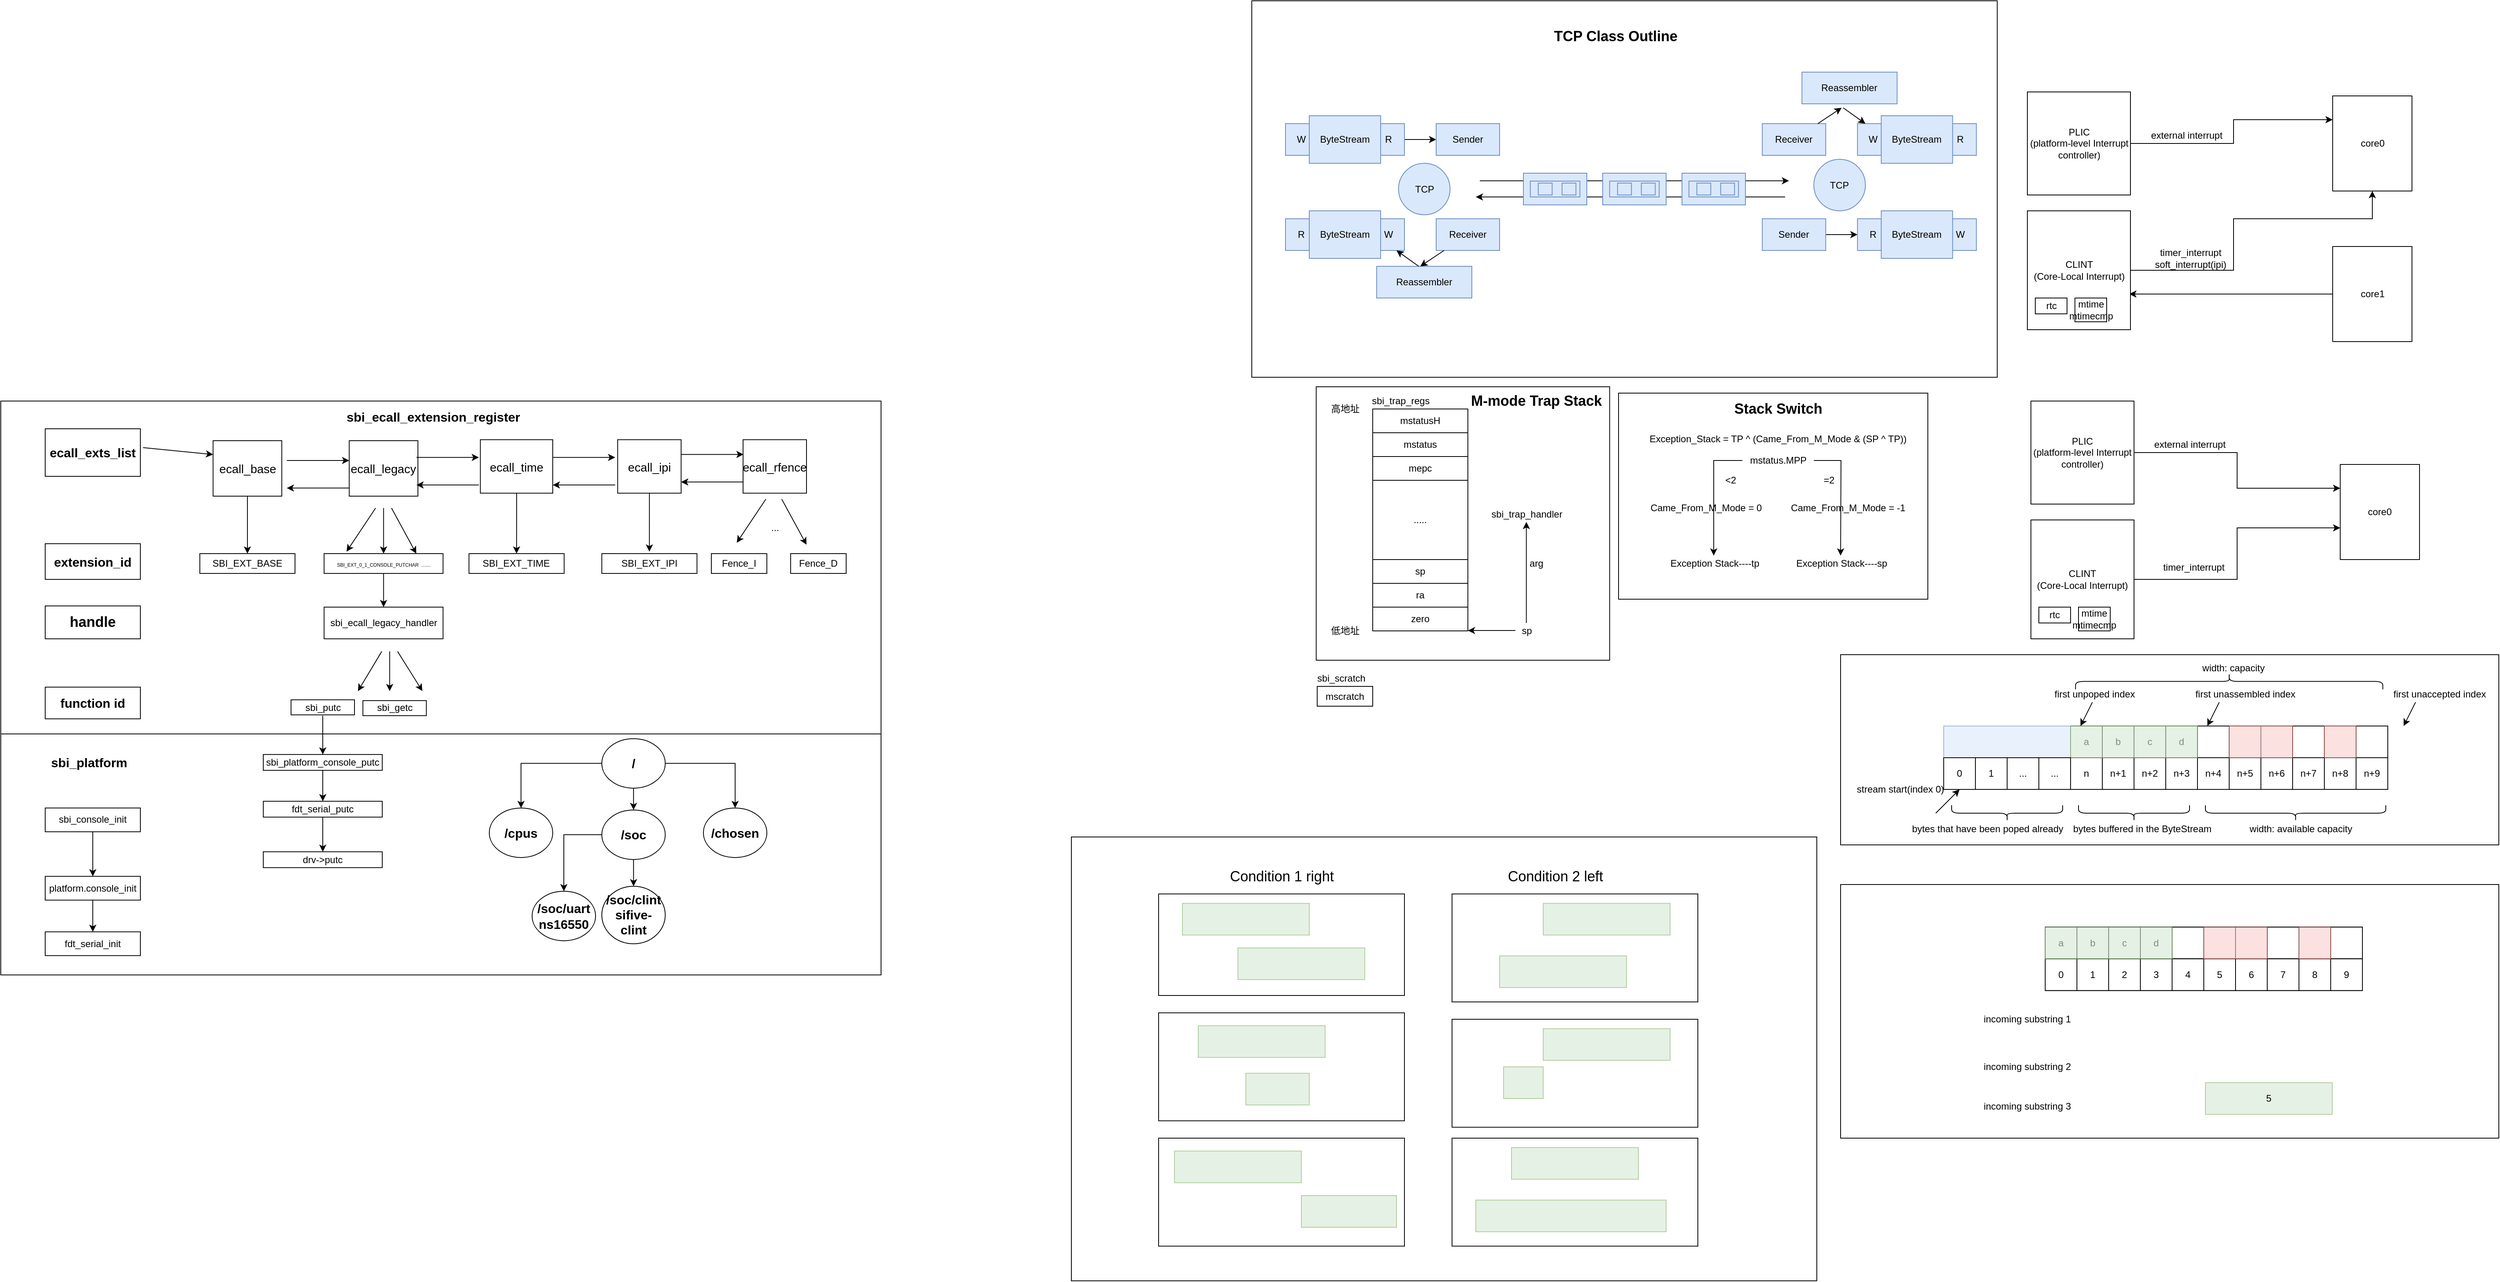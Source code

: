 <mxfile version="13.0.3" type="device"><diagram id="aZAEUIOySz5n1Q4_hi2n" name="Page-1"><mxGraphModel dx="3972" dy="1916" grid="1" gridSize="10" guides="1" tooltips="1" connect="1" arrows="1" fold="1" page="1" pageScale="1" pageWidth="850" pageHeight="1100" math="0" shadow="0"><root><mxCell id="0"/><mxCell id="1" parent="0"/><mxCell id="degHYZaUZPrLLaQ7YTsM-110" value="" style="whiteSpace=wrap;html=1;" vertex="1" parent="1"><mxGeometry x="-2370" y="400" width="1110" height="314.07" as="geometry"/></mxCell><mxCell id="degHYZaUZPrLLaQ7YTsM-109" value="" style="whiteSpace=wrap;html=1;" vertex="1" parent="1"><mxGeometry x="-2370" y="-10" width="1110" height="420" as="geometry"/></mxCell><mxCell id="degHYZaUZPrLLaQ7YTsM-106" value="&lt;b style=&quot;font-size: 18px&quot;&gt;handle&lt;/b&gt;" style="rounded=0;whiteSpace=wrap;html=1;" vertex="1" parent="1"><mxGeometry x="-2314" y="248.5" width="120" height="41.5" as="geometry"/></mxCell><mxCell id="degHYZaUZPrLLaQ7YTsM-77" value="" style="rounded=0;whiteSpace=wrap;html=1;" vertex="1" parent="1"><mxGeometry x="-2004" y="366.94" width="80" height="19" as="geometry"/></mxCell><mxCell id="degHYZaUZPrLLaQ7YTsM-54" value="SBI_EXT_BASE" style="rounded=0;whiteSpace=wrap;html=1;" vertex="1" parent="1"><mxGeometry x="-2119" y="182.5" width="120" height="25" as="geometry"/></mxCell><mxCell id="degHYZaUZPrLLaQ7YTsM-35" value="" style="whiteSpace=wrap;html=1;" vertex="1" parent="1"><mxGeometry x="-711.25" y="-28" width="370" height="345" as="geometry"/></mxCell><mxCell id="degHYZaUZPrLLaQ7YTsM-18" value="" style="whiteSpace=wrap;html=1;" vertex="1" parent="1"><mxGeometry x="-330" y="-20" width="390" height="260" as="geometry"/></mxCell><mxCell id="y_Tmw9LWgd_3kWxieMWa-54" value="" style="whiteSpace=wrap;html=1;" parent="1" vertex="1"><mxGeometry x="-792.5" y="-515" width="940" height="475" as="geometry"/></mxCell><mxCell id="jSSx2Dsncqm9vPXBItsv-100" value="" style="whiteSpace=wrap;html=1;" parent="1" vertex="1"><mxGeometry x="-1020" y="540" width="940" height="560" as="geometry"/></mxCell><mxCell id="jSSx2Dsncqm9vPXBItsv-110" value="" style="rounded=0;whiteSpace=wrap;html=1;" parent="1" vertex="1"><mxGeometry x="-540" y="611.88" width="310" height="136.25" as="geometry"/></mxCell><mxCell id="jSSx2Dsncqm9vPXBItsv-109" value="" style="rounded=0;whiteSpace=wrap;html=1;" parent="1" vertex="1"><mxGeometry x="-910" y="920" width="310" height="136.25" as="geometry"/></mxCell><mxCell id="jSSx2Dsncqm9vPXBItsv-108" value="" style="rounded=0;whiteSpace=wrap;html=1;" parent="1" vertex="1"><mxGeometry x="-910" y="761.88" width="310" height="136.25" as="geometry"/></mxCell><mxCell id="jSSx2Dsncqm9vPXBItsv-107" value="" style="rounded=0;whiteSpace=wrap;html=1;" parent="1" vertex="1"><mxGeometry x="-910" y="611.88" width="310" height="128.12" as="geometry"/></mxCell><mxCell id="jSSx2Dsncqm9vPXBItsv-64" value="" style="whiteSpace=wrap;html=1;" parent="1" vertex="1"><mxGeometry x="-50" y="310" width="830" height="240" as="geometry"/></mxCell><mxCell id="jSSx2Dsncqm9vPXBItsv-6" style="edgeStyle=orthogonalEdgeStyle;rounded=0;orthogonalLoop=1;jettySize=auto;html=1;" parent="1" source="jSSx2Dsncqm9vPXBItsv-1" target="jSSx2Dsncqm9vPXBItsv-7" edge="1"><mxGeometry relative="1" as="geometry"><mxPoint x="430" y="215" as="targetPoint"/><Array as="points"><mxPoint x="450" y="215"/><mxPoint x="450" y="150"/></Array></mxGeometry></mxCell><mxCell id="jSSx2Dsncqm9vPXBItsv-1" value="CLINT&lt;br&gt;(Core-Local Interrupt)" style="whiteSpace=wrap;html=1;" parent="1" vertex="1"><mxGeometry x="190" y="140" width="130" height="150" as="geometry"/></mxCell><mxCell id="jSSx2Dsncqm9vPXBItsv-4" value="mtime&lt;br&gt;mtimecmp" style="rounded=0;whiteSpace=wrap;html=1;" parent="1" vertex="1"><mxGeometry x="250" y="250" width="40" height="30" as="geometry"/></mxCell><mxCell id="jSSx2Dsncqm9vPXBItsv-5" value="rtc" style="rounded=0;whiteSpace=wrap;html=1;" parent="1" vertex="1"><mxGeometry x="200" y="250" width="40" height="20" as="geometry"/></mxCell><mxCell id="jSSx2Dsncqm9vPXBItsv-7" value="core0" style="whiteSpace=wrap;html=1;" parent="1" vertex="1"><mxGeometry x="580" y="70" width="100" height="120" as="geometry"/></mxCell><mxCell id="jSSx2Dsncqm9vPXBItsv-8" value="timer_interrupt" style="text;html=1;align=center;verticalAlign=middle;resizable=0;points=[];autosize=1;" parent="1" vertex="1"><mxGeometry x="350" y="190" width="90" height="20" as="geometry"/></mxCell><mxCell id="jSSx2Dsncqm9vPXBItsv-10" style="edgeStyle=orthogonalEdgeStyle;rounded=0;orthogonalLoop=1;jettySize=auto;html=1;entryX=0;entryY=0.25;entryDx=0;entryDy=0;" parent="1" source="jSSx2Dsncqm9vPXBItsv-9" target="jSSx2Dsncqm9vPXBItsv-7" edge="1"><mxGeometry relative="1" as="geometry"><Array as="points"><mxPoint x="450" y="55"/><mxPoint x="450" y="100"/></Array></mxGeometry></mxCell><mxCell id="jSSx2Dsncqm9vPXBItsv-9" value="PLIC&lt;br&gt;(platform-level Interrupt controller)" style="whiteSpace=wrap;html=1;aspect=fixed;" parent="1" vertex="1"><mxGeometry x="190" y="-10" width="130" height="130" as="geometry"/></mxCell><mxCell id="jSSx2Dsncqm9vPXBItsv-11" value="external interrupt" style="text;html=1;align=center;verticalAlign=middle;resizable=0;points=[];autosize=1;" parent="1" vertex="1"><mxGeometry x="335" y="35" width="110" height="20" as="geometry"/></mxCell><mxCell id="jSSx2Dsncqm9vPXBItsv-12" value="" style="rounded=0;whiteSpace=wrap;html=1;" parent="1" vertex="1"><mxGeometry x="240" y="400" width="400" height="40" as="geometry"/></mxCell><mxCell id="jSSx2Dsncqm9vPXBItsv-13" value="a" style="rounded=0;whiteSpace=wrap;html=1;" parent="1" vertex="1"><mxGeometry x="240" y="400" width="40" height="40" as="geometry"/></mxCell><mxCell id="jSSx2Dsncqm9vPXBItsv-14" value="b" style="rounded=0;whiteSpace=wrap;html=1;" parent="1" vertex="1"><mxGeometry x="280" y="400" width="40" height="40" as="geometry"/></mxCell><mxCell id="jSSx2Dsncqm9vPXBItsv-15" value="c" style="rounded=0;whiteSpace=wrap;html=1;" parent="1" vertex="1"><mxGeometry x="320" y="400" width="40" height="40" as="geometry"/></mxCell><mxCell id="jSSx2Dsncqm9vPXBItsv-16" value="d" style="rounded=0;whiteSpace=wrap;html=1;" parent="1" vertex="1"><mxGeometry x="360" y="400" width="40" height="40" as="geometry"/></mxCell><mxCell id="jSSx2Dsncqm9vPXBItsv-17" value="" style="rounded=0;whiteSpace=wrap;html=1;" parent="1" vertex="1"><mxGeometry x="400" y="400" width="40" height="40" as="geometry"/></mxCell><mxCell id="jSSx2Dsncqm9vPXBItsv-18" value="" style="rounded=0;whiteSpace=wrap;html=1;" parent="1" vertex="1"><mxGeometry x="440" y="400" width="40" height="40" as="geometry"/></mxCell><mxCell id="jSSx2Dsncqm9vPXBItsv-19" value="" style="rounded=0;whiteSpace=wrap;html=1;" parent="1" vertex="1"><mxGeometry x="480" y="400" width="40" height="40" as="geometry"/></mxCell><mxCell id="jSSx2Dsncqm9vPXBItsv-20" value="" style="rounded=0;whiteSpace=wrap;html=1;" parent="1" vertex="1"><mxGeometry x="520" y="400" width="40" height="40" as="geometry"/></mxCell><mxCell id="jSSx2Dsncqm9vPXBItsv-21" value="" style="rounded=0;whiteSpace=wrap;html=1;" parent="1" vertex="1"><mxGeometry x="560" y="400" width="40" height="40" as="geometry"/></mxCell><mxCell id="jSSx2Dsncqm9vPXBItsv-22" value="" style="rounded=0;whiteSpace=wrap;html=1;" parent="1" vertex="1"><mxGeometry x="600" y="400" width="40" height="40" as="geometry"/></mxCell><mxCell id="jSSx2Dsncqm9vPXBItsv-24" value="" style="rounded=0;whiteSpace=wrap;html=1;" parent="1" vertex="1"><mxGeometry x="240" y="440" width="400" height="40" as="geometry"/></mxCell><mxCell id="jSSx2Dsncqm9vPXBItsv-25" value="n" style="rounded=0;whiteSpace=wrap;html=1;" parent="1" vertex="1"><mxGeometry x="240" y="440" width="40" height="40" as="geometry"/></mxCell><mxCell id="jSSx2Dsncqm9vPXBItsv-26" value="n+1" style="rounded=0;whiteSpace=wrap;html=1;" parent="1" vertex="1"><mxGeometry x="280" y="440" width="40" height="40" as="geometry"/></mxCell><mxCell id="jSSx2Dsncqm9vPXBItsv-27" value="n+2" style="rounded=0;whiteSpace=wrap;html=1;" parent="1" vertex="1"><mxGeometry x="320" y="440" width="40" height="40" as="geometry"/></mxCell><mxCell id="jSSx2Dsncqm9vPXBItsv-28" value="n+3" style="rounded=0;whiteSpace=wrap;html=1;" parent="1" vertex="1"><mxGeometry x="360" y="440" width="40" height="40" as="geometry"/></mxCell><mxCell id="jSSx2Dsncqm9vPXBItsv-29" value="n+4" style="rounded=0;whiteSpace=wrap;html=1;" parent="1" vertex="1"><mxGeometry x="400" y="440" width="40" height="40" as="geometry"/></mxCell><mxCell id="jSSx2Dsncqm9vPXBItsv-30" value="n+5" style="rounded=0;whiteSpace=wrap;html=1;" parent="1" vertex="1"><mxGeometry x="440" y="440" width="40" height="40" as="geometry"/></mxCell><mxCell id="jSSx2Dsncqm9vPXBItsv-31" value="n+6" style="rounded=0;whiteSpace=wrap;html=1;" parent="1" vertex="1"><mxGeometry x="480" y="440" width="40" height="40" as="geometry"/></mxCell><mxCell id="jSSx2Dsncqm9vPXBItsv-32" value="n+7" style="rounded=0;whiteSpace=wrap;html=1;" parent="1" vertex="1"><mxGeometry x="520" y="440" width="40" height="40" as="geometry"/></mxCell><mxCell id="jSSx2Dsncqm9vPXBItsv-33" value="n+8" style="rounded=0;whiteSpace=wrap;html=1;" parent="1" vertex="1"><mxGeometry x="560" y="440" width="40" height="40" as="geometry"/></mxCell><mxCell id="jSSx2Dsncqm9vPXBItsv-34" value="n+9" style="rounded=0;whiteSpace=wrap;html=1;" parent="1" vertex="1"><mxGeometry x="600" y="440" width="40" height="40" as="geometry"/></mxCell><mxCell id="jSSx2Dsncqm9vPXBItsv-37" value="" style="shape=curlyBracket;whiteSpace=wrap;html=1;rounded=1;rotation=-90;" parent="1" vertex="1"><mxGeometry x="150" y="440" width="20" height="140" as="geometry"/></mxCell><mxCell id="jSSx2Dsncqm9vPXBItsv-40" value="" style="rounded=0;whiteSpace=wrap;html=1;fillColor=#dae8fc;strokeColor=#6c8ebf;opacity=60;" parent="1" vertex="1"><mxGeometry x="80" y="400" width="160" height="40" as="geometry"/></mxCell><mxCell id="jSSx2Dsncqm9vPXBItsv-41" value="" style="rounded=0;whiteSpace=wrap;html=1;fillColor=#d5e8d4;strokeColor=#82b366;opacity=60;" parent="1" vertex="1"><mxGeometry x="240" y="400" width="160" height="40" as="geometry"/></mxCell><mxCell id="jSSx2Dsncqm9vPXBItsv-43" value="0" style="rounded=0;whiteSpace=wrap;html=1;" parent="1" vertex="1"><mxGeometry x="80" y="440" width="40" height="40" as="geometry"/></mxCell><mxCell id="jSSx2Dsncqm9vPXBItsv-44" value="1" style="rounded=0;whiteSpace=wrap;html=1;" parent="1" vertex="1"><mxGeometry x="120" y="440" width="40" height="40" as="geometry"/></mxCell><mxCell id="jSSx2Dsncqm9vPXBItsv-45" value="..." style="rounded=0;whiteSpace=wrap;html=1;" parent="1" vertex="1"><mxGeometry x="160" y="440" width="40" height="40" as="geometry"/></mxCell><mxCell id="jSSx2Dsncqm9vPXBItsv-46" value="..." style="rounded=0;whiteSpace=wrap;html=1;" parent="1" vertex="1"><mxGeometry x="200" y="440" width="40" height="40" as="geometry"/></mxCell><mxCell id="jSSx2Dsncqm9vPXBItsv-47" value="" style="endArrow=classic;html=1;" parent="1" edge="1"><mxGeometry width="50" height="50" relative="1" as="geometry"><mxPoint x="70" y="510" as="sourcePoint"/><mxPoint x="100" y="480" as="targetPoint"/></mxGeometry></mxCell><mxCell id="jSSx2Dsncqm9vPXBItsv-48" value="stream start(index 0)" style="text;html=1;align=center;verticalAlign=middle;resizable=0;points=[];autosize=1;" parent="1" vertex="1"><mxGeometry x="-40" y="470" width="130" height="20" as="geometry"/></mxCell><mxCell id="jSSx2Dsncqm9vPXBItsv-49" value="bytes that have been poped already" style="text;html=1;align=center;verticalAlign=middle;resizable=0;points=[];autosize=1;" parent="1" vertex="1"><mxGeometry x="30" y="520" width="210" height="20" as="geometry"/></mxCell><mxCell id="jSSx2Dsncqm9vPXBItsv-50" value="" style="endArrow=classic;html=1;" parent="1" edge="1"><mxGeometry width="50" height="50" relative="1" as="geometry"><mxPoint x="267.5" y="370" as="sourcePoint"/><mxPoint x="252.5" y="400" as="targetPoint"/></mxGeometry></mxCell><mxCell id="jSSx2Dsncqm9vPXBItsv-51" value="first unpoped index" style="text;html=1;align=center;verticalAlign=middle;resizable=0;points=[];autosize=1;" parent="1" vertex="1"><mxGeometry x="210" y="350" width="120" height="20" as="geometry"/></mxCell><mxCell id="jSSx2Dsncqm9vPXBItsv-52" value="" style="shape=curlyBracket;whiteSpace=wrap;html=1;rounded=1;rotation=-90;" parent="1" vertex="1"><mxGeometry x="310" y="440" width="20" height="140" as="geometry"/></mxCell><mxCell id="jSSx2Dsncqm9vPXBItsv-53" value="bytes buffered in the ByteStream" style="text;html=1;align=center;verticalAlign=middle;resizable=0;points=[];autosize=1;" parent="1" vertex="1"><mxGeometry x="235" y="520" width="190" height="20" as="geometry"/></mxCell><mxCell id="jSSx2Dsncqm9vPXBItsv-54" value="" style="rounded=0;whiteSpace=wrap;html=1;fillColor=#f8cecc;strokeColor=#b85450;opacity=60;" parent="1" vertex="1"><mxGeometry x="440" y="400" width="80" height="40" as="geometry"/></mxCell><mxCell id="jSSx2Dsncqm9vPXBItsv-55" value="" style="rounded=0;whiteSpace=wrap;html=1;fillColor=#f8cecc;strokeColor=#b85450;opacity=60;" parent="1" vertex="1"><mxGeometry x="560" y="400" width="40" height="40" as="geometry"/></mxCell><mxCell id="jSSx2Dsncqm9vPXBItsv-56" value="first unassembled index" style="text;html=1;align=center;verticalAlign=middle;resizable=0;points=[];autosize=1;" parent="1" vertex="1"><mxGeometry x="390" y="350" width="140" height="20" as="geometry"/></mxCell><mxCell id="jSSx2Dsncqm9vPXBItsv-57" value="" style="endArrow=classic;html=1;" parent="1" edge="1"><mxGeometry width="50" height="50" relative="1" as="geometry"><mxPoint x="427.5" y="370" as="sourcePoint"/><mxPoint x="412.5" y="400" as="targetPoint"/></mxGeometry></mxCell><mxCell id="jSSx2Dsncqm9vPXBItsv-58" value="" style="shape=curlyBracket;whiteSpace=wrap;html=1;rounded=1;rotation=-90;" parent="1" vertex="1"><mxGeometry x="513.75" y="396.25" width="20" height="227.5" as="geometry"/></mxCell><mxCell id="jSSx2Dsncqm9vPXBItsv-59" value="width: available capacity" style="text;html=1;align=center;verticalAlign=middle;resizable=0;points=[];autosize=1;" parent="1" vertex="1"><mxGeometry x="460" y="520" width="140" height="20" as="geometry"/></mxCell><mxCell id="jSSx2Dsncqm9vPXBItsv-60" value="" style="shape=curlyBracket;whiteSpace=wrap;html=1;rounded=1;rotation=90;" parent="1" vertex="1"><mxGeometry x="430" y="150" width="20" height="387.5" as="geometry"/></mxCell><mxCell id="jSSx2Dsncqm9vPXBItsv-61" value="width: capacity" style="text;html=1;align=center;verticalAlign=middle;resizable=0;points=[];autosize=1;" parent="1" vertex="1"><mxGeometry x="400" y="317" width="90" height="20" as="geometry"/></mxCell><mxCell id="jSSx2Dsncqm9vPXBItsv-62" value="first unaccepted index" style="text;html=1;align=center;verticalAlign=middle;resizable=0;points=[];autosize=1;" parent="1" vertex="1"><mxGeometry x="640" y="350" width="130" height="20" as="geometry"/></mxCell><mxCell id="jSSx2Dsncqm9vPXBItsv-63" value="" style="endArrow=classic;html=1;" parent="1" edge="1"><mxGeometry width="50" height="50" relative="1" as="geometry"><mxPoint x="675.0" y="370" as="sourcePoint"/><mxPoint x="660" y="400" as="targetPoint"/></mxGeometry></mxCell><mxCell id="jSSx2Dsncqm9vPXBItsv-65" value="" style="whiteSpace=wrap;html=1;" parent="1" vertex="1"><mxGeometry x="-50" y="600" width="830" height="320" as="geometry"/></mxCell><mxCell id="jSSx2Dsncqm9vPXBItsv-66" value="" style="rounded=0;whiteSpace=wrap;html=1;" parent="1" vertex="1"><mxGeometry x="208" y="653.75" width="400" height="40" as="geometry"/></mxCell><mxCell id="jSSx2Dsncqm9vPXBItsv-67" value="a" style="rounded=0;whiteSpace=wrap;html=1;" parent="1" vertex="1"><mxGeometry x="208" y="653.75" width="40" height="40" as="geometry"/></mxCell><mxCell id="jSSx2Dsncqm9vPXBItsv-68" value="b" style="rounded=0;whiteSpace=wrap;html=1;" parent="1" vertex="1"><mxGeometry x="248" y="653.75" width="40" height="40" as="geometry"/></mxCell><mxCell id="jSSx2Dsncqm9vPXBItsv-69" value="c" style="rounded=0;whiteSpace=wrap;html=1;" parent="1" vertex="1"><mxGeometry x="288" y="653.75" width="40" height="40" as="geometry"/></mxCell><mxCell id="jSSx2Dsncqm9vPXBItsv-70" value="d" style="rounded=0;whiteSpace=wrap;html=1;" parent="1" vertex="1"><mxGeometry x="328" y="653.75" width="40" height="40" as="geometry"/></mxCell><mxCell id="jSSx2Dsncqm9vPXBItsv-71" value="" style="rounded=0;whiteSpace=wrap;html=1;" parent="1" vertex="1"><mxGeometry x="368" y="653.75" width="40" height="40" as="geometry"/></mxCell><mxCell id="jSSx2Dsncqm9vPXBItsv-72" value="" style="rounded=0;whiteSpace=wrap;html=1;" parent="1" vertex="1"><mxGeometry x="408" y="653.75" width="40" height="40" as="geometry"/></mxCell><mxCell id="jSSx2Dsncqm9vPXBItsv-73" value="" style="rounded=0;whiteSpace=wrap;html=1;" parent="1" vertex="1"><mxGeometry x="448" y="653.75" width="40" height="40" as="geometry"/></mxCell><mxCell id="jSSx2Dsncqm9vPXBItsv-74" value="" style="rounded=0;whiteSpace=wrap;html=1;" parent="1" vertex="1"><mxGeometry x="488" y="653.75" width="40" height="40" as="geometry"/></mxCell><mxCell id="jSSx2Dsncqm9vPXBItsv-75" value="" style="rounded=0;whiteSpace=wrap;html=1;" parent="1" vertex="1"><mxGeometry x="528" y="653.75" width="40" height="40" as="geometry"/></mxCell><mxCell id="jSSx2Dsncqm9vPXBItsv-76" value="" style="rounded=0;whiteSpace=wrap;html=1;" parent="1" vertex="1"><mxGeometry x="568" y="653.75" width="40" height="40" as="geometry"/></mxCell><mxCell id="jSSx2Dsncqm9vPXBItsv-77" value="" style="rounded=0;whiteSpace=wrap;html=1;" parent="1" vertex="1"><mxGeometry x="208" y="693.75" width="400" height="40" as="geometry"/></mxCell><mxCell id="jSSx2Dsncqm9vPXBItsv-78" value="0" style="rounded=0;whiteSpace=wrap;html=1;" parent="1" vertex="1"><mxGeometry x="208" y="693.75" width="40" height="40" as="geometry"/></mxCell><mxCell id="jSSx2Dsncqm9vPXBItsv-79" value="1" style="rounded=0;whiteSpace=wrap;html=1;" parent="1" vertex="1"><mxGeometry x="248" y="693.75" width="40" height="40" as="geometry"/></mxCell><mxCell id="jSSx2Dsncqm9vPXBItsv-80" value="2" style="rounded=0;whiteSpace=wrap;html=1;" parent="1" vertex="1"><mxGeometry x="288" y="693.75" width="40" height="40" as="geometry"/></mxCell><mxCell id="jSSx2Dsncqm9vPXBItsv-81" value="3" style="rounded=0;whiteSpace=wrap;html=1;" parent="1" vertex="1"><mxGeometry x="328" y="693.75" width="40" height="40" as="geometry"/></mxCell><mxCell id="jSSx2Dsncqm9vPXBItsv-82" value="4" style="rounded=0;whiteSpace=wrap;html=1;" parent="1" vertex="1"><mxGeometry x="368" y="693.75" width="40" height="40" as="geometry"/></mxCell><mxCell id="jSSx2Dsncqm9vPXBItsv-83" value="5" style="rounded=0;whiteSpace=wrap;html=1;" parent="1" vertex="1"><mxGeometry x="408" y="693.75" width="40" height="40" as="geometry"/></mxCell><mxCell id="jSSx2Dsncqm9vPXBItsv-84" value="6" style="rounded=0;whiteSpace=wrap;html=1;" parent="1" vertex="1"><mxGeometry x="448" y="693.75" width="40" height="40" as="geometry"/></mxCell><mxCell id="jSSx2Dsncqm9vPXBItsv-85" value="7" style="rounded=0;whiteSpace=wrap;html=1;" parent="1" vertex="1"><mxGeometry x="488" y="693.75" width="40" height="40" as="geometry"/></mxCell><mxCell id="jSSx2Dsncqm9vPXBItsv-86" value="8" style="rounded=0;whiteSpace=wrap;html=1;" parent="1" vertex="1"><mxGeometry x="528" y="693.75" width="40" height="40" as="geometry"/></mxCell><mxCell id="jSSx2Dsncqm9vPXBItsv-87" value="9" style="rounded=0;whiteSpace=wrap;html=1;" parent="1" vertex="1"><mxGeometry x="568" y="693.75" width="40" height="40" as="geometry"/></mxCell><mxCell id="jSSx2Dsncqm9vPXBItsv-88" value="" style="rounded=0;whiteSpace=wrap;html=1;fillColor=#d5e8d4;strokeColor=#82b366;opacity=60;" parent="1" vertex="1"><mxGeometry x="208" y="653.75" width="160" height="40" as="geometry"/></mxCell><mxCell id="jSSx2Dsncqm9vPXBItsv-90" value="" style="rounded=0;whiteSpace=wrap;html=1;fillColor=#f8cecc;strokeColor=#b85450;opacity=60;" parent="1" vertex="1"><mxGeometry x="408" y="653.75" width="80" height="40" as="geometry"/></mxCell><mxCell id="jSSx2Dsncqm9vPXBItsv-91" value="" style="rounded=0;whiteSpace=wrap;html=1;fillColor=#f8cecc;strokeColor=#b85450;opacity=60;" parent="1" vertex="1"><mxGeometry x="528" y="653.75" width="40" height="40" as="geometry"/></mxCell><mxCell id="jSSx2Dsncqm9vPXBItsv-94" value="" style="rounded=0;whiteSpace=wrap;html=1;fillColor=#d5e8d4;strokeColor=#82b366;opacity=60;" parent="1" vertex="1"><mxGeometry x="-880" y="623.75" width="160" height="40" as="geometry"/></mxCell><mxCell id="jSSx2Dsncqm9vPXBItsv-95" value="" style="rounded=0;whiteSpace=wrap;html=1;fillColor=#d5e8d4;strokeColor=#82b366;opacity=60;" parent="1" vertex="1"><mxGeometry x="-810" y="680" width="160" height="40" as="geometry"/></mxCell><mxCell id="jSSx2Dsncqm9vPXBItsv-96" value="incoming substring 1" style="text;html=1;align=center;verticalAlign=middle;resizable=0;points=[];autosize=1;" parent="1" vertex="1"><mxGeometry x="120" y="760" width="130" height="20" as="geometry"/></mxCell><mxCell id="jSSx2Dsncqm9vPXBItsv-97" value="incoming substring 2" style="text;html=1;align=center;verticalAlign=middle;resizable=0;points=[];autosize=1;" parent="1" vertex="1"><mxGeometry x="120" y="820" width="130" height="20" as="geometry"/></mxCell><mxCell id="jSSx2Dsncqm9vPXBItsv-98" value="5" style="rounded=0;whiteSpace=wrap;html=1;fillColor=#d5e8d4;strokeColor=#82b366;opacity=60;" parent="1" vertex="1"><mxGeometry x="410" y="850" width="160" height="40" as="geometry"/></mxCell><mxCell id="jSSx2Dsncqm9vPXBItsv-99" value="incoming substring 3" style="text;html=1;align=center;verticalAlign=middle;resizable=0;points=[];autosize=1;" parent="1" vertex="1"><mxGeometry x="120" y="870" width="130" height="20" as="geometry"/></mxCell><mxCell id="jSSx2Dsncqm9vPXBItsv-101" value="" style="rounded=0;whiteSpace=wrap;html=1;fillColor=#d5e8d4;strokeColor=#82b366;opacity=60;" parent="1" vertex="1"><mxGeometry x="-425" y="623.75" width="160" height="40" as="geometry"/></mxCell><mxCell id="jSSx2Dsncqm9vPXBItsv-102" value="" style="rounded=0;whiteSpace=wrap;html=1;fillColor=#d5e8d4;strokeColor=#82b366;opacity=60;" parent="1" vertex="1"><mxGeometry x="-480" y="690" width="160" height="40" as="geometry"/></mxCell><mxCell id="jSSx2Dsncqm9vPXBItsv-103" value="" style="rounded=0;whiteSpace=wrap;html=1;fillColor=#d5e8d4;strokeColor=#82b366;opacity=60;" parent="1" vertex="1"><mxGeometry x="-860" y="778.13" width="160" height="40" as="geometry"/></mxCell><mxCell id="jSSx2Dsncqm9vPXBItsv-104" value="" style="rounded=0;whiteSpace=wrap;html=1;fillColor=#d5e8d4;strokeColor=#82b366;opacity=60;" parent="1" vertex="1"><mxGeometry x="-800" y="838.13" width="80" height="40" as="geometry"/></mxCell><mxCell id="jSSx2Dsncqm9vPXBItsv-105" value="" style="rounded=0;whiteSpace=wrap;html=1;fillColor=#d5e8d4;strokeColor=#82b366;opacity=60;" parent="1" vertex="1"><mxGeometry x="-890" y="936.25" width="160" height="40" as="geometry"/></mxCell><mxCell id="jSSx2Dsncqm9vPXBItsv-106" value="" style="rounded=0;whiteSpace=wrap;html=1;fillColor=#d5e8d4;strokeColor=#82b366;opacity=60;" parent="1" vertex="1"><mxGeometry x="-730" y="992.5" width="120" height="40" as="geometry"/></mxCell><mxCell id="jSSx2Dsncqm9vPXBItsv-111" value="" style="rounded=0;whiteSpace=wrap;html=1;" parent="1" vertex="1"><mxGeometry x="-540" y="770" width="310" height="136.25" as="geometry"/></mxCell><mxCell id="jSSx2Dsncqm9vPXBItsv-112" value="" style="rounded=0;whiteSpace=wrap;html=1;fillColor=#d5e8d4;strokeColor=#82b366;opacity=60;" parent="1" vertex="1"><mxGeometry x="-425" y="781.87" width="160" height="40" as="geometry"/></mxCell><mxCell id="jSSx2Dsncqm9vPXBItsv-113" value="" style="rounded=0;whiteSpace=wrap;html=1;fillColor=#d5e8d4;strokeColor=#82b366;opacity=60;" parent="1" vertex="1"><mxGeometry x="-475" y="830" width="50" height="40" as="geometry"/></mxCell><mxCell id="jSSx2Dsncqm9vPXBItsv-114" value="" style="rounded=0;whiteSpace=wrap;html=1;" parent="1" vertex="1"><mxGeometry x="-540" y="920" width="310" height="136.25" as="geometry"/></mxCell><mxCell id="jSSx2Dsncqm9vPXBItsv-115" value="" style="rounded=0;whiteSpace=wrap;html=1;fillColor=#d5e8d4;strokeColor=#82b366;opacity=60;" parent="1" vertex="1"><mxGeometry x="-465" y="931.87" width="160" height="40" as="geometry"/></mxCell><mxCell id="jSSx2Dsncqm9vPXBItsv-116" value="" style="rounded=0;whiteSpace=wrap;html=1;fillColor=#d5e8d4;strokeColor=#82b366;opacity=60;" parent="1" vertex="1"><mxGeometry x="-510" y="998.12" width="240" height="40" as="geometry"/></mxCell><mxCell id="jSSx2Dsncqm9vPXBItsv-117" value="&lt;font style=&quot;font-size: 18px&quot;&gt;Condition 1 right&lt;/font&gt;" style="text;html=1;align=center;verticalAlign=middle;resizable=0;points=[];autosize=1;" parent="1" vertex="1"><mxGeometry x="-830" y="580" width="150" height="20" as="geometry"/></mxCell><mxCell id="jSSx2Dsncqm9vPXBItsv-118" value="&lt;font style=&quot;font-size: 18px&quot;&gt;Condition 2 left&lt;/font&gt;" style="text;html=1;align=center;verticalAlign=middle;resizable=0;points=[];autosize=1;" parent="1" vertex="1"><mxGeometry x="-480" y="580" width="140" height="20" as="geometry"/></mxCell><mxCell id="ZbXEHAIi9ZOQT4qmmN70-14" style="edgeStyle=orthogonalEdgeStyle;rounded=0;orthogonalLoop=1;jettySize=auto;html=1;" parent="1" source="ZbXEHAIi9ZOQT4qmmN70-1" edge="1"><mxGeometry relative="1" as="geometry"><mxPoint x="314" y="-145" as="targetPoint"/><Array as="points"><mxPoint x="314" y="-145"/></Array></mxGeometry></mxCell><mxCell id="ZbXEHAIi9ZOQT4qmmN70-1" value="core1" style="whiteSpace=wrap;html=1;" parent="1" vertex="1"><mxGeometry x="570.5" y="-205" width="100" height="120" as="geometry"/></mxCell><mxCell id="ZbXEHAIi9ZOQT4qmmN70-2" style="edgeStyle=orthogonalEdgeStyle;rounded=0;orthogonalLoop=1;jettySize=auto;html=1;" parent="1" source="ZbXEHAIi9ZOQT4qmmN70-3" target="ZbXEHAIi9ZOQT4qmmN70-6" edge="1"><mxGeometry relative="1" as="geometry"><mxPoint x="425.5" y="-175" as="targetPoint"/><Array as="points"><mxPoint x="445.5" y="-175"/><mxPoint x="445.5" y="-240"/></Array></mxGeometry></mxCell><mxCell id="ZbXEHAIi9ZOQT4qmmN70-3" value="CLINT&lt;br&gt;(Core-Local Interrupt)" style="whiteSpace=wrap;html=1;" parent="1" vertex="1"><mxGeometry x="185.5" y="-250" width="130" height="150" as="geometry"/></mxCell><mxCell id="ZbXEHAIi9ZOQT4qmmN70-4" value="mtime&lt;br&gt;mtimecmp" style="rounded=0;whiteSpace=wrap;html=1;" parent="1" vertex="1"><mxGeometry x="245.5" y="-140" width="40" height="30" as="geometry"/></mxCell><mxCell id="ZbXEHAIi9ZOQT4qmmN70-5" value="rtc" style="rounded=0;whiteSpace=wrap;html=1;" parent="1" vertex="1"><mxGeometry x="195.5" y="-140" width="40" height="20" as="geometry"/></mxCell><mxCell id="ZbXEHAIi9ZOQT4qmmN70-6" value="core0" style="whiteSpace=wrap;html=1;" parent="1" vertex="1"><mxGeometry x="570.5" y="-395" width="100" height="120" as="geometry"/></mxCell><mxCell id="ZbXEHAIi9ZOQT4qmmN70-7" value="timer_interrupt&lt;br&gt;soft_interrupt(ipi)" style="text;html=1;align=center;verticalAlign=middle;resizable=0;points=[];autosize=1;" parent="1" vertex="1"><mxGeometry x="335.5" y="-205" width="110" height="30" as="geometry"/></mxCell><mxCell id="ZbXEHAIi9ZOQT4qmmN70-8" style="edgeStyle=orthogonalEdgeStyle;rounded=0;orthogonalLoop=1;jettySize=auto;html=1;entryX=0;entryY=0.25;entryDx=0;entryDy=0;" parent="1" source="ZbXEHAIi9ZOQT4qmmN70-9" target="ZbXEHAIi9ZOQT4qmmN70-6" edge="1"><mxGeometry relative="1" as="geometry"><Array as="points"><mxPoint x="445.5" y="-335"/><mxPoint x="445.5" y="-365"/></Array></mxGeometry></mxCell><mxCell id="ZbXEHAIi9ZOQT4qmmN70-9" value="PLIC&lt;br&gt;(platform-level Interrupt controller)" style="whiteSpace=wrap;html=1;aspect=fixed;" parent="1" vertex="1"><mxGeometry x="185.5" y="-400" width="130" height="130" as="geometry"/></mxCell><mxCell id="ZbXEHAIi9ZOQT4qmmN70-10" value="external interrupt" style="text;html=1;align=center;verticalAlign=middle;resizable=0;points=[];autosize=1;" parent="1" vertex="1"><mxGeometry x="330.5" y="-355" width="110" height="20" as="geometry"/></mxCell><mxCell id="y_Tmw9LWgd_3kWxieMWa-1" value="W" style="whiteSpace=wrap;html=1;fillColor=#dae8fc;strokeColor=#6c8ebf;" parent="1" vertex="1"><mxGeometry x="-750" y="-360" width="40" height="40" as="geometry"/></mxCell><mxCell id="y_Tmw9LWgd_3kWxieMWa-14" value="" style="edgeStyle=orthogonalEdgeStyle;rounded=0;orthogonalLoop=1;jettySize=auto;html=1;" parent="1" source="y_Tmw9LWgd_3kWxieMWa-2" target="y_Tmw9LWgd_3kWxieMWa-8" edge="1"><mxGeometry relative="1" as="geometry"/></mxCell><mxCell id="y_Tmw9LWgd_3kWxieMWa-2" value="R" style="whiteSpace=wrap;html=1;fillColor=#dae8fc;strokeColor=#6c8ebf;" parent="1" vertex="1"><mxGeometry x="-640" y="-360" width="40" height="40" as="geometry"/></mxCell><mxCell id="y_Tmw9LWgd_3kWxieMWa-3" value="ByteStream" style="rounded=0;whiteSpace=wrap;html=1;fillColor=#dae8fc;strokeColor=#6c8ebf;" parent="1" vertex="1"><mxGeometry x="-720" y="-370" width="90" height="60" as="geometry"/></mxCell><mxCell id="y_Tmw9LWgd_3kWxieMWa-4" value="R" style="whiteSpace=wrap;html=1;fillColor=#dae8fc;strokeColor=#6c8ebf;" parent="1" vertex="1"><mxGeometry x="-750" y="-240" width="40" height="40" as="geometry"/></mxCell><mxCell id="y_Tmw9LWgd_3kWxieMWa-5" value="W" style="whiteSpace=wrap;html=1;fillColor=#dae8fc;strokeColor=#6c8ebf;" parent="1" vertex="1"><mxGeometry x="-640" y="-240" width="40" height="40" as="geometry"/></mxCell><mxCell id="y_Tmw9LWgd_3kWxieMWa-6" value="ByteStream" style="rounded=0;whiteSpace=wrap;html=1;fillColor=#dae8fc;strokeColor=#6c8ebf;" parent="1" vertex="1"><mxGeometry x="-720" y="-250" width="90" height="60" as="geometry"/></mxCell><mxCell id="y_Tmw9LWgd_3kWxieMWa-7" value="Receiver" style="rounded=0;whiteSpace=wrap;html=1;fillColor=#dae8fc;strokeColor=#6c8ebf;" parent="1" vertex="1"><mxGeometry x="-560" y="-240" width="80" height="40" as="geometry"/></mxCell><mxCell id="y_Tmw9LWgd_3kWxieMWa-8" value="Sender" style="rounded=0;whiteSpace=wrap;html=1;fillColor=#dae8fc;strokeColor=#6c8ebf;" parent="1" vertex="1"><mxGeometry x="-560" y="-360" width="80" height="40" as="geometry"/></mxCell><mxCell id="y_Tmw9LWgd_3kWxieMWa-9" value="TCP" style="ellipse;whiteSpace=wrap;html=1;aspect=fixed;fillColor=#dae8fc;strokeColor=#6c8ebf;" parent="1" vertex="1"><mxGeometry x="-607.5" y="-310" width="65" height="65" as="geometry"/></mxCell><mxCell id="y_Tmw9LWgd_3kWxieMWa-10" value="Reassembler" style="rounded=0;whiteSpace=wrap;html=1;fillColor=#dae8fc;strokeColor=#6c8ebf;" parent="1" vertex="1"><mxGeometry x="-635" y="-180" width="120" height="40" as="geometry"/></mxCell><mxCell id="y_Tmw9LWgd_3kWxieMWa-11" value="" style="endArrow=classic;html=1;" parent="1" edge="1"><mxGeometry width="50" height="50" relative="1" as="geometry"><mxPoint x="-550" y="-200" as="sourcePoint"/><mxPoint x="-580" y="-180" as="targetPoint"/><Array as="points"/></mxGeometry></mxCell><mxCell id="y_Tmw9LWgd_3kWxieMWa-12" value="" style="endArrow=classic;html=1;entryX=0.75;entryY=1;entryDx=0;entryDy=0;" parent="1" target="y_Tmw9LWgd_3kWxieMWa-5" edge="1"><mxGeometry width="50" height="50" relative="1" as="geometry"><mxPoint x="-582" y="-180" as="sourcePoint"/><mxPoint x="-635" y="-210" as="targetPoint"/></mxGeometry></mxCell><mxCell id="y_Tmw9LWgd_3kWxieMWa-15" value="W" style="whiteSpace=wrap;html=1;fillColor=#dae8fc;strokeColor=#6c8ebf;" parent="1" vertex="1"><mxGeometry x="-28.75" y="-360" width="40" height="40" as="geometry"/></mxCell><mxCell id="y_Tmw9LWgd_3kWxieMWa-16" value="R" style="whiteSpace=wrap;html=1;fillColor=#dae8fc;strokeColor=#6c8ebf;" parent="1" vertex="1"><mxGeometry x="81.25" y="-360" width="40" height="40" as="geometry"/></mxCell><mxCell id="y_Tmw9LWgd_3kWxieMWa-17" value="ByteStream" style="rounded=0;whiteSpace=wrap;html=1;fillColor=#dae8fc;strokeColor=#6c8ebf;" parent="1" vertex="1"><mxGeometry x="1.25" y="-370" width="90" height="60" as="geometry"/></mxCell><mxCell id="y_Tmw9LWgd_3kWxieMWa-18" value="Receiver" style="rounded=0;whiteSpace=wrap;html=1;fillColor=#dae8fc;strokeColor=#6c8ebf;" parent="1" vertex="1"><mxGeometry x="-148.75" y="-360" width="80" height="40" as="geometry"/></mxCell><mxCell id="y_Tmw9LWgd_3kWxieMWa-19" value="Reassembler" style="rounded=0;whiteSpace=wrap;html=1;fillColor=#dae8fc;strokeColor=#6c8ebf;" parent="1" vertex="1"><mxGeometry x="-98.75" y="-425" width="120" height="40" as="geometry"/></mxCell><mxCell id="y_Tmw9LWgd_3kWxieMWa-20" value="" style="endArrow=none;html=1;endFill=0;startArrow=classic;startFill=1;" parent="1" edge="1"><mxGeometry width="50" height="50" relative="1" as="geometry"><mxPoint x="-48.75" y="-380" as="sourcePoint"/><mxPoint x="-78.75" y="-360" as="targetPoint"/><Array as="points"/></mxGeometry></mxCell><mxCell id="y_Tmw9LWgd_3kWxieMWa-21" value="" style="endArrow=none;html=1;entryX=0.75;entryY=1;entryDx=0;entryDy=0;endFill=0;startArrow=classic;startFill=1;" parent="1" edge="1"><mxGeometry width="50" height="50" relative="1" as="geometry"><mxPoint x="-18.75" y="-360" as="sourcePoint"/><mxPoint x="-46.75" y="-380" as="targetPoint"/></mxGeometry></mxCell><mxCell id="y_Tmw9LWgd_3kWxieMWa-27" value="" style="edgeStyle=orthogonalEdgeStyle;rounded=0;orthogonalLoop=1;jettySize=auto;html=1;startArrow=classic;startFill=1;endArrow=none;endFill=0;" parent="1" source="y_Tmw9LWgd_3kWxieMWa-22" target="y_Tmw9LWgd_3kWxieMWa-26" edge="1"><mxGeometry relative="1" as="geometry"/></mxCell><mxCell id="y_Tmw9LWgd_3kWxieMWa-22" value="R" style="whiteSpace=wrap;html=1;fillColor=#dae8fc;strokeColor=#6c8ebf;" parent="1" vertex="1"><mxGeometry x="-28.75" y="-240" width="40" height="40" as="geometry"/></mxCell><mxCell id="y_Tmw9LWgd_3kWxieMWa-24" value="W" style="whiteSpace=wrap;html=1;fillColor=#dae8fc;strokeColor=#6c8ebf;" parent="1" vertex="1"><mxGeometry x="81.25" y="-240" width="40" height="40" as="geometry"/></mxCell><mxCell id="y_Tmw9LWgd_3kWxieMWa-25" value="ByteStream" style="rounded=0;whiteSpace=wrap;html=1;fillColor=#dae8fc;strokeColor=#6c8ebf;" parent="1" vertex="1"><mxGeometry x="1.25" y="-250" width="90" height="60" as="geometry"/></mxCell><mxCell id="y_Tmw9LWgd_3kWxieMWa-26" value="Sender" style="rounded=0;whiteSpace=wrap;html=1;fillColor=#dae8fc;strokeColor=#6c8ebf;" parent="1" vertex="1"><mxGeometry x="-148.75" y="-240" width="80" height="40" as="geometry"/></mxCell><mxCell id="y_Tmw9LWgd_3kWxieMWa-29" value="TCP" style="ellipse;whiteSpace=wrap;html=1;aspect=fixed;fillColor=#dae8fc;strokeColor=#6c8ebf;" parent="1" vertex="1"><mxGeometry x="-83.75" y="-315" width="65" height="65" as="geometry"/></mxCell><mxCell id="y_Tmw9LWgd_3kWxieMWa-43" value="" style="endArrow=classic;html=1;" parent="1" edge="1"><mxGeometry width="50" height="50" relative="1" as="geometry"><mxPoint x="-505" y="-287.9" as="sourcePoint"/><mxPoint x="-115" y="-287.9" as="targetPoint"/></mxGeometry></mxCell><mxCell id="y_Tmw9LWgd_3kWxieMWa-44" value="" style="endArrow=none;html=1;startArrow=classic;startFill=1;endFill=0;" parent="1" edge="1"><mxGeometry width="50" height="50" relative="1" as="geometry"><mxPoint x="-510" y="-267.5" as="sourcePoint"/><mxPoint x="-120" y="-267.5" as="targetPoint"/></mxGeometry></mxCell><mxCell id="y_Tmw9LWgd_3kWxieMWa-30" value="" style="rounded=0;whiteSpace=wrap;html=1;fillColor=#dae8fc;strokeColor=#6c8ebf;" parent="1" vertex="1"><mxGeometry x="-450" y="-297.5" width="80" height="40" as="geometry"/></mxCell><mxCell id="y_Tmw9LWgd_3kWxieMWa-35" value="" style="rounded=0;whiteSpace=wrap;html=1;fillColor=#dae8fc;strokeColor=#6c8ebf;" parent="1" vertex="1"><mxGeometry x="-350" y="-297.5" width="80" height="40" as="geometry"/></mxCell><mxCell id="y_Tmw9LWgd_3kWxieMWa-46" value="" style="rounded=0;whiteSpace=wrap;html=1;fillColor=#dae8fc;strokeColor=#6c8ebf;" parent="1" vertex="1"><mxGeometry x="-250" y="-297.5" width="80" height="40" as="geometry"/></mxCell><mxCell id="y_Tmw9LWgd_3kWxieMWa-31" value="" style="rounded=0;whiteSpace=wrap;html=1;fillColor=#dae8fc;strokeColor=#6c8ebf;" parent="1" vertex="1"><mxGeometry x="-441.25" y="-287.5" width="62.5" height="20" as="geometry"/></mxCell><mxCell id="y_Tmw9LWgd_3kWxieMWa-34" value="" style="rounded=0;whiteSpace=wrap;html=1;fillColor=#dae8fc;strokeColor=#6c8ebf;" parent="1" vertex="1"><mxGeometry x="-401.25" y="-285" width="17.5" height="15" as="geometry"/></mxCell><mxCell id="y_Tmw9LWgd_3kWxieMWa-32" value="" style="rounded=0;whiteSpace=wrap;html=1;fillColor=#dae8fc;strokeColor=#6c8ebf;" parent="1" vertex="1"><mxGeometry x="-431.25" y="-285" width="17.5" height="15" as="geometry"/></mxCell><mxCell id="y_Tmw9LWgd_3kWxieMWa-36" value="" style="rounded=0;whiteSpace=wrap;html=1;fillColor=#dae8fc;strokeColor=#6c8ebf;" parent="1" vertex="1"><mxGeometry x="-341.25" y="-287.5" width="62.5" height="20" as="geometry"/></mxCell><mxCell id="y_Tmw9LWgd_3kWxieMWa-37" value="" style="rounded=0;whiteSpace=wrap;html=1;fillColor=#dae8fc;strokeColor=#6c8ebf;" parent="1" vertex="1"><mxGeometry x="-331.25" y="-285" width="17.5" height="15" as="geometry"/></mxCell><mxCell id="y_Tmw9LWgd_3kWxieMWa-38" value="" style="rounded=0;whiteSpace=wrap;html=1;fillColor=#dae8fc;strokeColor=#6c8ebf;" parent="1" vertex="1"><mxGeometry x="-301.25" y="-285" width="17.5" height="15" as="geometry"/></mxCell><mxCell id="y_Tmw9LWgd_3kWxieMWa-47" value="" style="rounded=0;whiteSpace=wrap;html=1;fillColor=#dae8fc;strokeColor=#6c8ebf;" parent="1" vertex="1"><mxGeometry x="-241.25" y="-287.5" width="62.5" height="20" as="geometry"/></mxCell><mxCell id="y_Tmw9LWgd_3kWxieMWa-48" value="" style="rounded=0;whiteSpace=wrap;html=1;fillColor=#dae8fc;strokeColor=#6c8ebf;" parent="1" vertex="1"><mxGeometry x="-231.25" y="-285" width="17.5" height="15" as="geometry"/></mxCell><mxCell id="y_Tmw9LWgd_3kWxieMWa-49" value="" style="rounded=0;whiteSpace=wrap;html=1;fillColor=#dae8fc;strokeColor=#6c8ebf;" parent="1" vertex="1"><mxGeometry x="-201.25" y="-285" width="17.5" height="15" as="geometry"/></mxCell><mxCell id="y_Tmw9LWgd_3kWxieMWa-55" value="&lt;font style=&quot;font-size: 18px&quot;&gt;&lt;b&gt;TCP Class Outline&lt;/b&gt;&lt;/font&gt;" style="text;html=1;align=center;verticalAlign=middle;resizable=0;points=[];autosize=1;" parent="1" vertex="1"><mxGeometry x="-418.75" y="-480" width="170" height="20" as="geometry"/></mxCell><mxCell id="degHYZaUZPrLLaQ7YTsM-3" value="....." style="whiteSpace=wrap;html=1;" vertex="1" parent="1"><mxGeometry x="-640" width="120" height="280" as="geometry"/></mxCell><mxCell id="degHYZaUZPrLLaQ7YTsM-9" style="edgeStyle=orthogonalEdgeStyle;rounded=0;orthogonalLoop=1;jettySize=auto;html=1;" edge="1" parent="1" source="degHYZaUZPrLLaQ7YTsM-8"><mxGeometry relative="1" as="geometry"><mxPoint x="-210" y="185" as="targetPoint"/><Array as="points"><mxPoint x="-210" y="65"/></Array></mxGeometry></mxCell><mxCell id="degHYZaUZPrLLaQ7YTsM-10" style="edgeStyle=orthogonalEdgeStyle;rounded=0;orthogonalLoop=1;jettySize=auto;html=1;" edge="1" parent="1" source="degHYZaUZPrLLaQ7YTsM-8"><mxGeometry relative="1" as="geometry"><mxPoint x="-50" y="185" as="targetPoint"/></mxGeometry></mxCell><mxCell id="degHYZaUZPrLLaQ7YTsM-8" value="mstatus.MPP" style="text;html=1;align=center;verticalAlign=middle;resizable=0;points=[];autosize=1;" vertex="1" parent="1"><mxGeometry x="-173.75" y="55" width="90" height="20" as="geometry"/></mxCell><mxCell id="degHYZaUZPrLLaQ7YTsM-11" value="&amp;lt;2" style="text;html=1;align=center;verticalAlign=middle;resizable=0;points=[];autosize=1;" vertex="1" parent="1"><mxGeometry x="-203.75" y="80" width="30" height="20" as="geometry"/></mxCell><mxCell id="degHYZaUZPrLLaQ7YTsM-12" value="=2" style="text;html=1;align=center;verticalAlign=middle;resizable=0;points=[];autosize=1;" vertex="1" parent="1"><mxGeometry x="-80" y="80" width="30" height="20" as="geometry"/></mxCell><mxCell id="degHYZaUZPrLLaQ7YTsM-13" value="Exception Stack----tp" style="text;html=1;align=center;verticalAlign=middle;resizable=0;points=[];autosize=1;" vertex="1" parent="1"><mxGeometry x="-273.75" y="185" width="130" height="20" as="geometry"/></mxCell><mxCell id="degHYZaUZPrLLaQ7YTsM-14" value="Exception Stack----sp" style="text;html=1;align=center;verticalAlign=middle;resizable=0;points=[];autosize=1;" vertex="1" parent="1"><mxGeometry x="-113.75" y="185" width="130" height="20" as="geometry"/></mxCell><mxCell id="degHYZaUZPrLLaQ7YTsM-15" value="&lt;div&gt;&amp;nbsp;Exception_Stack = TP ^ (Came_From_M_Mode &amp;amp; (SP ^ TP))&lt;/div&gt;&lt;div&gt;&lt;br&gt;&lt;/div&gt;" style="text;html=1;align=center;verticalAlign=middle;resizable=0;points=[];autosize=1;" vertex="1" parent="1"><mxGeometry x="-301.25" y="30" width="340" height="30" as="geometry"/></mxCell><mxCell id="degHYZaUZPrLLaQ7YTsM-16" value="Came_From_M_Mode = -1" style="text;html=1;align=center;verticalAlign=middle;resizable=0;points=[];autosize=1;" vertex="1" parent="1"><mxGeometry x="-121.25" y="115" width="160" height="20" as="geometry"/></mxCell><mxCell id="degHYZaUZPrLLaQ7YTsM-17" value="Came_From_M_Mode = 0" style="text;html=1;align=center;verticalAlign=middle;resizable=0;points=[];autosize=1;" vertex="1" parent="1"><mxGeometry x="-300" y="115" width="160" height="20" as="geometry"/></mxCell><mxCell id="degHYZaUZPrLLaQ7YTsM-19" value="&lt;b&gt;&lt;font style=&quot;font-size: 18px&quot;&gt;Stack Switch&lt;/font&gt;&lt;/b&gt;" style="text;html=1;align=center;verticalAlign=middle;resizable=0;points=[];autosize=1;" vertex="1" parent="1"><mxGeometry x="-193.75" y="-10" width="130" height="20" as="geometry"/></mxCell><mxCell id="degHYZaUZPrLLaQ7YTsM-20" value="" style="endArrow=none;html=1;startArrow=classic;startFill=1;endFill=0;" edge="1" parent="1"><mxGeometry width="50" height="50" relative="1" as="geometry"><mxPoint x="-520" y="279.52" as="sourcePoint"/><mxPoint x="-460" y="279.52" as="targetPoint"/></mxGeometry></mxCell><mxCell id="degHYZaUZPrLLaQ7YTsM-37" style="edgeStyle=orthogonalEdgeStyle;rounded=0;orthogonalLoop=1;jettySize=auto;html=1;startArrow=none;startFill=0;endArrow=classic;endFill=1;" edge="1" parent="1" source="degHYZaUZPrLLaQ7YTsM-21" target="degHYZaUZPrLLaQ7YTsM-36"><mxGeometry relative="1" as="geometry"/></mxCell><mxCell id="degHYZaUZPrLLaQ7YTsM-21" value="sp" style="text;html=1;align=center;verticalAlign=middle;resizable=0;points=[];autosize=1;" vertex="1" parent="1"><mxGeometry x="-461.25" y="270" width="30" height="20" as="geometry"/></mxCell><mxCell id="degHYZaUZPrLLaQ7YTsM-22" value="高地址" style="text;html=1;align=center;verticalAlign=middle;resizable=0;points=[];autosize=1;" vertex="1" parent="1"><mxGeometry x="-700" y="-10" width="50" height="20" as="geometry"/></mxCell><mxCell id="degHYZaUZPrLLaQ7YTsM-23" value="低地址" style="text;html=1;align=center;verticalAlign=middle;resizable=0;points=[];autosize=1;" vertex="1" parent="1"><mxGeometry x="-700" y="270" width="50" height="20" as="geometry"/></mxCell><mxCell id="degHYZaUZPrLLaQ7YTsM-24" value="sbi_trap_regs" style="text;html=1;align=center;verticalAlign=middle;resizable=0;points=[];autosize=1;" vertex="1" parent="1"><mxGeometry x="-650" y="-20" width="90" height="20" as="geometry"/></mxCell><mxCell id="degHYZaUZPrLLaQ7YTsM-25" value="zero" style="rounded=0;whiteSpace=wrap;html=1;" vertex="1" parent="1"><mxGeometry x="-640" y="250" width="120" height="30" as="geometry"/></mxCell><mxCell id="degHYZaUZPrLLaQ7YTsM-26" value="ra" style="rounded=0;whiteSpace=wrap;html=1;" vertex="1" parent="1"><mxGeometry x="-640" y="220" width="120" height="30" as="geometry"/></mxCell><mxCell id="degHYZaUZPrLLaQ7YTsM-27" value="sp" style="rounded=0;whiteSpace=wrap;html=1;" vertex="1" parent="1"><mxGeometry x="-640" y="190" width="120" height="30" as="geometry"/></mxCell><mxCell id="degHYZaUZPrLLaQ7YTsM-29" value="mstatusH" style="rounded=0;whiteSpace=wrap;html=1;" vertex="1" parent="1"><mxGeometry x="-640" width="120" height="30" as="geometry"/></mxCell><mxCell id="degHYZaUZPrLLaQ7YTsM-30" value="mstatus" style="rounded=0;whiteSpace=wrap;html=1;" vertex="1" parent="1"><mxGeometry x="-640" y="30" width="120" height="30" as="geometry"/></mxCell><mxCell id="degHYZaUZPrLLaQ7YTsM-31" value="mepc" style="rounded=0;whiteSpace=wrap;html=1;" vertex="1" parent="1"><mxGeometry x="-640" y="60" width="120" height="30" as="geometry"/></mxCell><mxCell id="degHYZaUZPrLLaQ7YTsM-32" value="sbi_scratch" style="text;html=1;align=center;verticalAlign=middle;resizable=0;points=[];autosize=1;" vertex="1" parent="1"><mxGeometry x="-720" y="330" width="80" height="20" as="geometry"/></mxCell><mxCell id="degHYZaUZPrLLaQ7YTsM-33" value="mscratch" style="rounded=0;whiteSpace=wrap;html=1;" vertex="1" parent="1"><mxGeometry x="-710" y="350" width="70" height="25" as="geometry"/></mxCell><mxCell id="degHYZaUZPrLLaQ7YTsM-36" value="sbi_trap_handler" style="text;html=1;align=center;verticalAlign=middle;resizable=0;points=[];autosize=1;" vertex="1" parent="1"><mxGeometry x="-496.25" y="122.5" width="100" height="20" as="geometry"/></mxCell><mxCell id="degHYZaUZPrLLaQ7YTsM-38" value="arg" style="text;html=1;align=center;verticalAlign=middle;resizable=0;points=[];autosize=1;" vertex="1" parent="1"><mxGeometry x="-448.75" y="185" width="30" height="20" as="geometry"/></mxCell><mxCell id="degHYZaUZPrLLaQ7YTsM-39" value="&lt;font style=&quot;font-size: 18px&quot;&gt;&lt;b&gt;M-mode Trap Stack&lt;/b&gt;&lt;/font&gt;" style="text;html=1;align=center;verticalAlign=middle;resizable=0;points=[];autosize=1;" vertex="1" parent="1"><mxGeometry x="-523.75" y="-20" width="180" height="20" as="geometry"/></mxCell><mxCell id="degHYZaUZPrLLaQ7YTsM-99" style="edgeStyle=orthogonalEdgeStyle;rounded=0;orthogonalLoop=1;jettySize=auto;html=1;startArrow=none;startFill=0;endArrow=classic;endFill=1;" edge="1" parent="1" source="degHYZaUZPrLLaQ7YTsM-40" target="degHYZaUZPrLLaQ7YTsM-54"><mxGeometry relative="1" as="geometry"/></mxCell><mxCell id="degHYZaUZPrLLaQ7YTsM-40" value="&lt;font style=&quot;font-size: 15px&quot;&gt;ecall_base&lt;/font&gt;" style="whiteSpace=wrap;html=1;" vertex="1" parent="1"><mxGeometry x="-2102.31" y="40" width="86.63" height="70" as="geometry"/></mxCell><mxCell id="degHYZaUZPrLLaQ7YTsM-41" value="" style="endArrow=classic;html=1;" edge="1" parent="1"><mxGeometry width="50" height="50" relative="1" as="geometry"><mxPoint x="-2009.38" y="65" as="sourcePoint"/><mxPoint x="-1930.63" y="65" as="targetPoint"/></mxGeometry></mxCell><mxCell id="degHYZaUZPrLLaQ7YTsM-42" value="" style="endArrow=none;html=1;startArrow=classic;startFill=1;endFill=0;" edge="1" parent="1"><mxGeometry width="50" height="50" relative="1" as="geometry"><mxPoint x="-2009.38" y="99.76" as="sourcePoint"/><mxPoint x="-1930.63" y="99.76" as="targetPoint"/></mxGeometry></mxCell><mxCell id="degHYZaUZPrLLaQ7YTsM-43" value="&lt;font style=&quot;font-size: 15px&quot;&gt;ecall_legacy&lt;/font&gt;" style="whiteSpace=wrap;html=1;" vertex="1" parent="1"><mxGeometry x="-1930.63" y="40" width="86.63" height="70" as="geometry"/></mxCell><mxCell id="degHYZaUZPrLLaQ7YTsM-94" style="edgeStyle=orthogonalEdgeStyle;rounded=0;orthogonalLoop=1;jettySize=auto;html=1;entryX=0.5;entryY=0;entryDx=0;entryDy=0;startArrow=none;startFill=0;endArrow=classic;endFill=1;" edge="1" parent="1" source="degHYZaUZPrLLaQ7YTsM-44" target="degHYZaUZPrLLaQ7YTsM-93"><mxGeometry relative="1" as="geometry"/></mxCell><mxCell id="degHYZaUZPrLLaQ7YTsM-44" value="&lt;font style=&quot;font-size: 15px&quot;&gt;ecall_time&lt;/font&gt;" style="whiteSpace=wrap;html=1;" vertex="1" parent="1"><mxGeometry x="-1765.25" y="38.75" width="91.25" height="67.5" as="geometry"/></mxCell><mxCell id="degHYZaUZPrLLaQ7YTsM-45" value="" style="endArrow=classic;html=1;" edge="1" parent="1"><mxGeometry width="50" height="50" relative="1" as="geometry"><mxPoint x="-1845.88" y="61.13" as="sourcePoint"/><mxPoint x="-1767.13" y="61.13" as="targetPoint"/></mxGeometry></mxCell><mxCell id="degHYZaUZPrLLaQ7YTsM-46" value="" style="endArrow=none;html=1;startArrow=classic;startFill=1;endFill=0;" edge="1" parent="1"><mxGeometry width="50" height="50" relative="1" as="geometry"><mxPoint x="-1845.88" y="95.89" as="sourcePoint"/><mxPoint x="-1767.13" y="95.89" as="targetPoint"/></mxGeometry></mxCell><mxCell id="degHYZaUZPrLLaQ7YTsM-47" value="" style="endArrow=classic;html=1;entryX=0;entryY=0.25;entryDx=0;entryDy=0;" edge="1" parent="1" target="degHYZaUZPrLLaQ7YTsM-40"><mxGeometry width="50" height="50" relative="1" as="geometry"><mxPoint x="-2190.63" y="48.75" as="sourcePoint"/><mxPoint x="-2140.63" y="-1.25" as="targetPoint"/></mxGeometry></mxCell><mxCell id="degHYZaUZPrLLaQ7YTsM-56" value="&lt;b&gt;&lt;font style=&quot;font-size: 16px&quot;&gt;sbi_ecall_extension_register&lt;/font&gt;&lt;/b&gt;" style="text;html=1;align=center;verticalAlign=middle;resizable=0;points=[];autosize=1;" vertex="1" parent="1"><mxGeometry x="-1940" width="230" height="20" as="geometry"/></mxCell><mxCell id="degHYZaUZPrLLaQ7YTsM-95" style="edgeStyle=orthogonalEdgeStyle;rounded=0;orthogonalLoop=1;jettySize=auto;html=1;startArrow=none;startFill=0;endArrow=classic;endFill=1;" edge="1" parent="1" source="degHYZaUZPrLLaQ7YTsM-58"><mxGeometry relative="1" as="geometry"><mxPoint x="-1552.12" y="180" as="targetPoint"/></mxGeometry></mxCell><mxCell id="degHYZaUZPrLLaQ7YTsM-58" value="&lt;font style=&quot;font-size: 15px&quot;&gt;ecall_ipi&lt;/font&gt;" style="whiteSpace=wrap;html=1;" vertex="1" parent="1"><mxGeometry x="-1592.12" y="38.75" width="80" height="67.5" as="geometry"/></mxCell><mxCell id="degHYZaUZPrLLaQ7YTsM-59" value="" style="endArrow=classic;html=1;" edge="1" parent="1"><mxGeometry width="50" height="50" relative="1" as="geometry"><mxPoint x="-1674" y="61.13" as="sourcePoint"/><mxPoint x="-1595.25" y="61.13" as="targetPoint"/></mxGeometry></mxCell><mxCell id="degHYZaUZPrLLaQ7YTsM-60" value="" style="endArrow=none;html=1;startArrow=classic;startFill=1;endFill=0;" edge="1" parent="1"><mxGeometry width="50" height="50" relative="1" as="geometry"><mxPoint x="-1674" y="95.89" as="sourcePoint"/><mxPoint x="-1595.25" y="95.89" as="targetPoint"/></mxGeometry></mxCell><mxCell id="degHYZaUZPrLLaQ7YTsM-69" value="" style="edgeStyle=orthogonalEdgeStyle;rounded=0;orthogonalLoop=1;jettySize=auto;html=1;startArrow=none;startFill=0;endArrow=classic;endFill=1;" edge="1" parent="1" source="degHYZaUZPrLLaQ7YTsM-63" target="degHYZaUZPrLLaQ7YTsM-68"><mxGeometry relative="1" as="geometry"/></mxCell><mxCell id="degHYZaUZPrLLaQ7YTsM-63" value="&lt;font style=&quot;font-size: 6px&quot;&gt;SBI_EXT_0_1_CONSOLE_PUTCHAR&amp;nbsp; .......&lt;/font&gt;" style="rounded=0;whiteSpace=wrap;html=1;" vertex="1" parent="1"><mxGeometry x="-1962.32" y="182.5" width="150" height="25" as="geometry"/></mxCell><mxCell id="degHYZaUZPrLLaQ7YTsM-68" value="sbi_ecall_legacy_handler" style="rounded=0;whiteSpace=wrap;html=1;" vertex="1" parent="1"><mxGeometry x="-1962.32" y="250" width="150" height="40" as="geometry"/></mxCell><mxCell id="degHYZaUZPrLLaQ7YTsM-64" value="" style="endArrow=classic;html=1;" edge="1" parent="1"><mxGeometry width="50" height="50" relative="1" as="geometry"><mxPoint x="-1897.32" y="125" as="sourcePoint"/><mxPoint x="-1934" y="180" as="targetPoint"/></mxGeometry></mxCell><mxCell id="degHYZaUZPrLLaQ7YTsM-65" value="" style="endArrow=classic;html=1;entryX=0.5;entryY=0;entryDx=0;entryDy=0;" edge="1" parent="1" target="degHYZaUZPrLLaQ7YTsM-63"><mxGeometry width="50" height="50" relative="1" as="geometry"><mxPoint x="-1887.32" y="125" as="sourcePoint"/><mxPoint x="-1887.32" y="175" as="targetPoint"/></mxGeometry></mxCell><mxCell id="degHYZaUZPrLLaQ7YTsM-66" value="" style="endArrow=classic;html=1;entryX=0.775;entryY=0;entryDx=0;entryDy=0;entryPerimeter=0;" edge="1" parent="1" target="degHYZaUZPrLLaQ7YTsM-63"><mxGeometry width="50" height="50" relative="1" as="geometry"><mxPoint x="-1877.32" y="125" as="sourcePoint"/><mxPoint x="-1837.32" y="165" as="targetPoint"/></mxGeometry></mxCell><mxCell id="degHYZaUZPrLLaQ7YTsM-73" value="" style="endArrow=classic;html=1;" edge="1" parent="1"><mxGeometry width="50" height="50" relative="1" as="geometry"><mxPoint x="-1889.62" y="305.94" as="sourcePoint"/><mxPoint x="-1919.62" y="355.94" as="targetPoint"/></mxGeometry></mxCell><mxCell id="degHYZaUZPrLLaQ7YTsM-74" value="" style="endArrow=classic;html=1;" edge="1" parent="1"><mxGeometry width="50" height="50" relative="1" as="geometry"><mxPoint x="-1879.62" y="305.94" as="sourcePoint"/><mxPoint x="-1879.62" y="355.94" as="targetPoint"/></mxGeometry></mxCell><mxCell id="degHYZaUZPrLLaQ7YTsM-75" value="" style="endArrow=classic;html=1;entryX=0.775;entryY=0;entryDx=0;entryDy=0;entryPerimeter=0;" edge="1" parent="1"><mxGeometry width="50" height="50" relative="1" as="geometry"><mxPoint x="-1869.62" y="305.94" as="sourcePoint"/><mxPoint x="-1838.37" y="355.94" as="targetPoint"/></mxGeometry></mxCell><mxCell id="degHYZaUZPrLLaQ7YTsM-81" value="" style="edgeStyle=orthogonalEdgeStyle;rounded=0;orthogonalLoop=1;jettySize=auto;html=1;startArrow=none;startFill=0;endArrow=classic;endFill=1;entryX=0.5;entryY=0;entryDx=0;entryDy=0;" edge="1" parent="1" source="degHYZaUZPrLLaQ7YTsM-76" target="degHYZaUZPrLLaQ7YTsM-82"><mxGeometry relative="1" as="geometry"><mxPoint x="-1320.605" y="405.94" as="targetPoint"/></mxGeometry></mxCell><mxCell id="degHYZaUZPrLLaQ7YTsM-76" value="sbi_putc" style="text;html=1;align=center;verticalAlign=middle;resizable=0;points=[];autosize=1;" vertex="1" parent="1"><mxGeometry x="-1994" y="366.94" width="60" height="20" as="geometry"/></mxCell><mxCell id="degHYZaUZPrLLaQ7YTsM-78" value="sbi_getc" style="rounded=0;whiteSpace=wrap;html=1;" vertex="1" parent="1"><mxGeometry x="-1913.38" y="367.94" width="80" height="19" as="geometry"/></mxCell><mxCell id="degHYZaUZPrLLaQ7YTsM-84" value="" style="edgeStyle=orthogonalEdgeStyle;rounded=0;orthogonalLoop=1;jettySize=auto;html=1;startArrow=none;startFill=0;endArrow=classic;endFill=1;" edge="1" parent="1" source="degHYZaUZPrLLaQ7YTsM-82" target="degHYZaUZPrLLaQ7YTsM-83"><mxGeometry relative="1" as="geometry"/></mxCell><mxCell id="degHYZaUZPrLLaQ7YTsM-82" value="sbi_platform_console_putc" style="rounded=0;whiteSpace=wrap;html=1;" vertex="1" parent="1"><mxGeometry x="-2039" y="435.94" width="150" height="20" as="geometry"/></mxCell><mxCell id="degHYZaUZPrLLaQ7YTsM-86" value="" style="edgeStyle=orthogonalEdgeStyle;rounded=0;orthogonalLoop=1;jettySize=auto;html=1;startArrow=none;startFill=0;endArrow=classic;endFill=1;" edge="1" parent="1" source="degHYZaUZPrLLaQ7YTsM-83" target="degHYZaUZPrLLaQ7YTsM-85"><mxGeometry relative="1" as="geometry"/></mxCell><mxCell id="degHYZaUZPrLLaQ7YTsM-83" value="fdt_serial_putc" style="rounded=0;whiteSpace=wrap;html=1;" vertex="1" parent="1"><mxGeometry x="-2039" y="494.94" width="150" height="20" as="geometry"/></mxCell><mxCell id="degHYZaUZPrLLaQ7YTsM-85" value="drv-&amp;gt;putc" style="rounded=0;whiteSpace=wrap;html=1;" vertex="1" parent="1"><mxGeometry x="-2039" y="558.69" width="150" height="20" as="geometry"/></mxCell><mxCell id="degHYZaUZPrLLaQ7YTsM-87" value="&lt;b&gt;&lt;font style=&quot;font-size: 16px&quot;&gt;extension_id&lt;/font&gt;&lt;/b&gt;" style="rounded=0;whiteSpace=wrap;html=1;" vertex="1" parent="1"><mxGeometry x="-2314" y="170" width="120" height="45" as="geometry"/></mxCell><mxCell id="degHYZaUZPrLLaQ7YTsM-88" value="&lt;font style=&quot;font-size: 16px&quot;&gt;&lt;b&gt;ecall_exts_list&lt;/b&gt;&lt;/font&gt;" style="rounded=0;whiteSpace=wrap;html=1;" vertex="1" parent="1"><mxGeometry x="-2314" y="25" width="120" height="60" as="geometry"/></mxCell><mxCell id="degHYZaUZPrLLaQ7YTsM-89" value="SBI_EXT_IPI" style="rounded=0;whiteSpace=wrap;html=1;" vertex="1" parent="1"><mxGeometry x="-1612.12" y="182.5" width="120" height="25" as="geometry"/></mxCell><mxCell id="degHYZaUZPrLLaQ7YTsM-93" value="SBI_EXT_TIME" style="rounded=0;whiteSpace=wrap;html=1;" vertex="1" parent="1"><mxGeometry x="-1779.62" y="182.5" width="120" height="25" as="geometry"/></mxCell><mxCell id="degHYZaUZPrLLaQ7YTsM-96" value="&lt;font style=&quot;font-size: 15px&quot;&gt;ecall_rfence&lt;/font&gt;" style="whiteSpace=wrap;html=1;" vertex="1" parent="1"><mxGeometry x="-1434" y="38.75" width="80" height="67.5" as="geometry"/></mxCell><mxCell id="degHYZaUZPrLLaQ7YTsM-97" value="" style="endArrow=classic;html=1;" edge="1" parent="1"><mxGeometry width="50" height="50" relative="1" as="geometry"><mxPoint x="-1512.12" y="57.33" as="sourcePoint"/><mxPoint x="-1433.37" y="57.33" as="targetPoint"/></mxGeometry></mxCell><mxCell id="degHYZaUZPrLLaQ7YTsM-98" value="" style="endArrow=none;html=1;startArrow=classic;startFill=1;endFill=0;" edge="1" parent="1"><mxGeometry width="50" height="50" relative="1" as="geometry"><mxPoint x="-1512.12" y="92.09" as="sourcePoint"/><mxPoint x="-1433.37" y="92.09" as="targetPoint"/></mxGeometry></mxCell><mxCell id="degHYZaUZPrLLaQ7YTsM-100" value="" style="endArrow=classic;html=1;" edge="1" parent="1"><mxGeometry width="50" height="50" relative="1" as="geometry"><mxPoint x="-1405.25" y="113.75" as="sourcePoint"/><mxPoint x="-1441.93" y="168.75" as="targetPoint"/></mxGeometry></mxCell><mxCell id="degHYZaUZPrLLaQ7YTsM-102" value="" style="endArrow=classic;html=1;entryX=0.775;entryY=0;entryDx=0;entryDy=0;entryPerimeter=0;" edge="1" parent="1"><mxGeometry width="50" height="50" relative="1" as="geometry"><mxPoint x="-1385.25" y="113.75" as="sourcePoint"/><mxPoint x="-1354" y="171.25" as="targetPoint"/></mxGeometry></mxCell><mxCell id="degHYZaUZPrLLaQ7YTsM-103" value="..." style="text;html=1;align=center;verticalAlign=middle;resizable=0;points=[];autosize=1;" vertex="1" parent="1"><mxGeometry x="-1409" y="140" width="30" height="20" as="geometry"/></mxCell><mxCell id="degHYZaUZPrLLaQ7YTsM-104" value="Fence_I" style="rounded=0;whiteSpace=wrap;html=1;" vertex="1" parent="1"><mxGeometry x="-1474" y="182.5" width="70" height="25" as="geometry"/></mxCell><mxCell id="degHYZaUZPrLLaQ7YTsM-105" value="Fence_D" style="rounded=0;whiteSpace=wrap;html=1;" vertex="1" parent="1"><mxGeometry x="-1374" y="182.5" width="70" height="25" as="geometry"/></mxCell><mxCell id="degHYZaUZPrLLaQ7YTsM-108" value="&lt;span style=&quot;font-size: 16px&quot;&gt;&lt;b&gt;function id&lt;/b&gt;&lt;/span&gt;" style="rounded=0;whiteSpace=wrap;html=1;" vertex="1" parent="1"><mxGeometry x="-2314" y="350.94" width="120" height="40" as="geometry"/></mxCell><mxCell id="degHYZaUZPrLLaQ7YTsM-111" value="&lt;font style=&quot;font-size: 16px&quot;&gt;&lt;b&gt;sbi_platform&lt;/b&gt;&lt;/font&gt;" style="text;html=1;align=center;verticalAlign=middle;resizable=0;points=[];autosize=1;" vertex="1" parent="1"><mxGeometry x="-2314" y="435.94" width="110" height="20" as="geometry"/></mxCell><mxCell id="degHYZaUZPrLLaQ7YTsM-118" value="" style="edgeStyle=orthogonalEdgeStyle;rounded=0;orthogonalLoop=1;jettySize=auto;html=1;startArrow=none;startFill=0;endArrow=classic;endFill=1;" edge="1" parent="1" source="degHYZaUZPrLLaQ7YTsM-115" target="degHYZaUZPrLLaQ7YTsM-117"><mxGeometry relative="1" as="geometry"/></mxCell><mxCell id="degHYZaUZPrLLaQ7YTsM-115" value="sbi_console_init" style="rounded=0;whiteSpace=wrap;html=1;" vertex="1" parent="1"><mxGeometry x="-2314" y="503.44" width="120" height="30" as="geometry"/></mxCell><mxCell id="degHYZaUZPrLLaQ7YTsM-120" value="" style="edgeStyle=orthogonalEdgeStyle;rounded=0;orthogonalLoop=1;jettySize=auto;html=1;startArrow=none;startFill=0;endArrow=classic;endFill=1;" edge="1" parent="1" source="degHYZaUZPrLLaQ7YTsM-117" target="degHYZaUZPrLLaQ7YTsM-119"><mxGeometry relative="1" as="geometry"/></mxCell><mxCell id="degHYZaUZPrLLaQ7YTsM-117" value="platform.console_init" style="rounded=0;whiteSpace=wrap;html=1;" vertex="1" parent="1"><mxGeometry x="-2314" y="589.69" width="120" height="30" as="geometry"/></mxCell><mxCell id="degHYZaUZPrLLaQ7YTsM-119" value="fdt_serial_init" style="rounded=0;whiteSpace=wrap;html=1;" vertex="1" parent="1"><mxGeometry x="-2314" y="659.69" width="120" height="30" as="geometry"/></mxCell><mxCell id="degHYZaUZPrLLaQ7YTsM-129" style="edgeStyle=orthogonalEdgeStyle;rounded=0;orthogonalLoop=1;jettySize=auto;html=1;startArrow=none;startFill=0;endArrow=classic;endFill=1;" edge="1" parent="1" source="degHYZaUZPrLLaQ7YTsM-123" target="degHYZaUZPrLLaQ7YTsM-124"><mxGeometry relative="1" as="geometry"/></mxCell><mxCell id="degHYZaUZPrLLaQ7YTsM-130" value="" style="edgeStyle=orthogonalEdgeStyle;rounded=0;orthogonalLoop=1;jettySize=auto;html=1;startArrow=none;startFill=0;endArrow=classic;endFill=1;" edge="1" parent="1" source="degHYZaUZPrLLaQ7YTsM-123" target="degHYZaUZPrLLaQ7YTsM-125"><mxGeometry relative="1" as="geometry"/></mxCell><mxCell id="degHYZaUZPrLLaQ7YTsM-131" style="edgeStyle=orthogonalEdgeStyle;rounded=0;orthogonalLoop=1;jettySize=auto;html=1;startArrow=none;startFill=0;endArrow=classic;endFill=1;" edge="1" parent="1" source="degHYZaUZPrLLaQ7YTsM-123" target="degHYZaUZPrLLaQ7YTsM-126"><mxGeometry relative="1" as="geometry"/></mxCell><mxCell id="degHYZaUZPrLLaQ7YTsM-123" value="&lt;font style=&quot;font-size: 16px&quot;&gt;&lt;b&gt;/&lt;/b&gt;&lt;/font&gt;" style="ellipse;whiteSpace=wrap;html=1;" vertex="1" parent="1"><mxGeometry x="-1612.12" y="415.94" width="80" height="62.5" as="geometry"/></mxCell><mxCell id="degHYZaUZPrLLaQ7YTsM-124" value="&lt;font style=&quot;font-size: 16px&quot;&gt;&lt;b&gt;/cpus&lt;/b&gt;&lt;/font&gt;" style="ellipse;whiteSpace=wrap;html=1;" vertex="1" parent="1"><mxGeometry x="-1754" y="503.44" width="80" height="62.5" as="geometry"/></mxCell><mxCell id="degHYZaUZPrLLaQ7YTsM-132" style="edgeStyle=orthogonalEdgeStyle;rounded=0;orthogonalLoop=1;jettySize=auto;html=1;startArrow=none;startFill=0;endArrow=classic;endFill=1;" edge="1" parent="1" source="degHYZaUZPrLLaQ7YTsM-125" target="degHYZaUZPrLLaQ7YTsM-127"><mxGeometry relative="1" as="geometry"/></mxCell><mxCell id="degHYZaUZPrLLaQ7YTsM-133" value="" style="edgeStyle=orthogonalEdgeStyle;rounded=0;orthogonalLoop=1;jettySize=auto;html=1;startArrow=none;startFill=0;endArrow=classic;endFill=1;" edge="1" parent="1" source="degHYZaUZPrLLaQ7YTsM-125" target="degHYZaUZPrLLaQ7YTsM-128"><mxGeometry relative="1" as="geometry"/></mxCell><mxCell id="degHYZaUZPrLLaQ7YTsM-125" value="&lt;font style=&quot;font-size: 16px&quot;&gt;&lt;b&gt;/soc&lt;/b&gt;&lt;/font&gt;" style="ellipse;whiteSpace=wrap;html=1;" vertex="1" parent="1"><mxGeometry x="-1612.12" y="505.94" width="80" height="62.5" as="geometry"/></mxCell><mxCell id="degHYZaUZPrLLaQ7YTsM-126" value="&lt;font style=&quot;font-size: 16px&quot;&gt;&lt;b&gt;/chosen&lt;/b&gt;&lt;/font&gt;" style="ellipse;whiteSpace=wrap;html=1;" vertex="1" parent="1"><mxGeometry x="-1484" y="503.44" width="80" height="62.5" as="geometry"/></mxCell><mxCell id="degHYZaUZPrLLaQ7YTsM-127" value="&lt;font style=&quot;font-size: 16px&quot;&gt;&lt;b&gt;/soc/uart&lt;br&gt;ns16550&lt;/b&gt;&lt;/font&gt;" style="ellipse;whiteSpace=wrap;html=1;" vertex="1" parent="1"><mxGeometry x="-1700" y="608.44" width="80" height="62.5" as="geometry"/></mxCell><mxCell id="degHYZaUZPrLLaQ7YTsM-128" value="&lt;font style=&quot;font-size: 16px&quot;&gt;&lt;b&gt;/soc/clint&lt;br&gt;sifive-clint&lt;/b&gt;&lt;/font&gt;" style="ellipse;whiteSpace=wrap;html=1;" vertex="1" parent="1"><mxGeometry x="-1612.12" y="602.19" width="80" height="72.5" as="geometry"/></mxCell></root></mxGraphModel></diagram></mxfile>